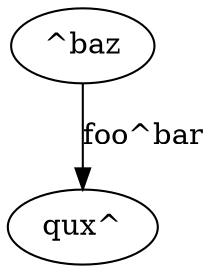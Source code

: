 strict digraph  {
"Node^^A" [label="^baz"];
"Node^^B" [label="qux^"];
"Node^^A" -> "Node^^B"  [label="foo^bar"];
}
